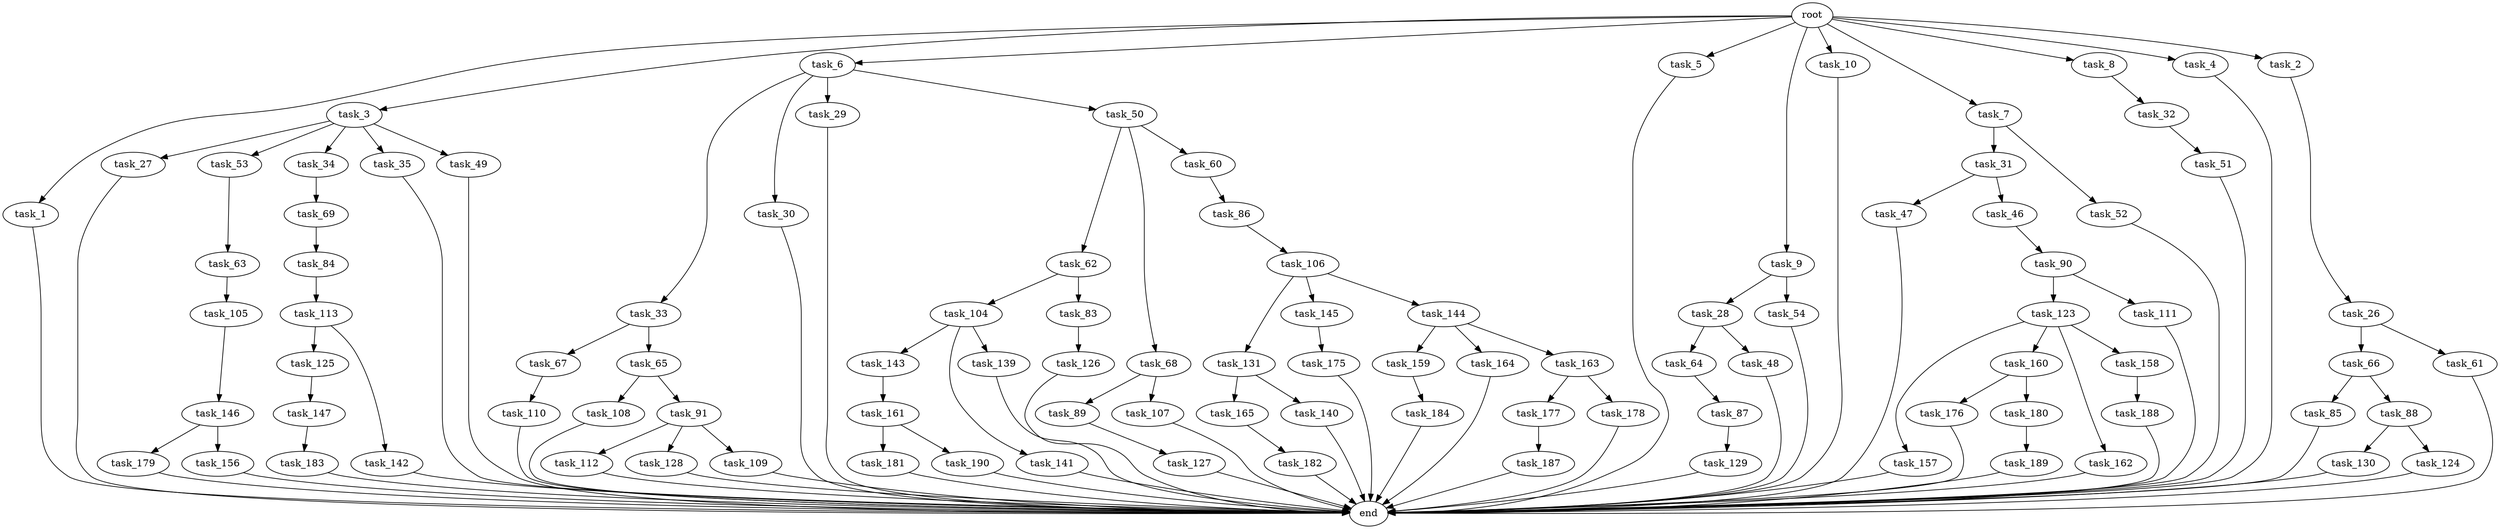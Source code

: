 digraph G {
  task_110 [size="77309411328.000000"];
  task_31 [size="695784701952.000000"];
  task_33 [size="695784701952.000000"];
  task_147 [size="34359738368.000000"];
  task_47 [size="214748364800.000000"];
  task_62 [size="77309411328.000000"];
  task_157 [size="77309411328.000000"];
  task_106 [size="420906795008.000000"];
  task_177 [size="309237645312.000000"];
  task_165 [size="695784701952.000000"];
  task_32 [size="214748364800.000000"];
  task_159 [size="137438953472.000000"];
  task_123 [size="34359738368.000000"];
  task_30 [size="695784701952.000000"];
  task_111 [size="34359738368.000000"];
  end [size="0.000000"];
  task_27 [size="77309411328.000000"];
  task_164 [size="137438953472.000000"];
  task_104 [size="549755813888.000000"];
  task_143 [size="137438953472.000000"];
  task_53 [size="77309411328.000000"];
  task_112 [size="309237645312.000000"];
  task_1 [size="1024.000000"];
  task_66 [size="549755813888.000000"];
  task_61 [size="549755813888.000000"];
  task_3 [size="1024.000000"];
  task_6 [size="1024.000000"];
  task_161 [size="420906795008.000000"];
  task_85 [size="309237645312.000000"];
  task_160 [size="77309411328.000000"];
  task_26 [size="858993459200.000000"];
  task_131 [size="549755813888.000000"];
  task_5 [size="1024.000000"];
  task_141 [size="137438953472.000000"];
  task_145 [size="549755813888.000000"];
  task_183 [size="858993459200.000000"];
  task_188 [size="549755813888.000000"];
  task_162 [size="77309411328.000000"];
  task_146 [size="214748364800.000000"];
  task_34 [size="77309411328.000000"];
  task_51 [size="858993459200.000000"];
  task_9 [size="1024.000000"];
  task_68 [size="77309411328.000000"];
  task_175 [size="695784701952.000000"];
  task_67 [size="695784701952.000000"];
  task_29 [size="695784701952.000000"];
  task_182 [size="77309411328.000000"];
  task_176 [size="214748364800.000000"];
  task_179 [size="309237645312.000000"];
  task_89 [size="420906795008.000000"];
  task_64 [size="309237645312.000000"];
  task_35 [size="77309411328.000000"];
  task_140 [size="695784701952.000000"];
  task_180 [size="214748364800.000000"];
  task_108 [size="77309411328.000000"];
  task_130 [size="34359738368.000000"];
  task_10 [size="1024.000000"];
  task_69 [size="214748364800.000000"];
  task_46 [size="214748364800.000000"];
  task_90 [size="214748364800.000000"];
  task_28 [size="34359738368.000000"];
  task_91 [size="77309411328.000000"];
  task_125 [size="695784701952.000000"];
  task_52 [size="695784701952.000000"];
  task_189 [size="420906795008.000000"];
  task_129 [size="137438953472.000000"];
  task_158 [size="77309411328.000000"];
  task_187 [size="34359738368.000000"];
  task_107 [size="420906795008.000000"];
  task_84 [size="309237645312.000000"];
  task_88 [size="309237645312.000000"];
  task_60 [size="77309411328.000000"];
  task_184 [size="858993459200.000000"];
  task_126 [size="695784701952.000000"];
  task_7 [size="1024.000000"];
  task_50 [size="695784701952.000000"];
  task_48 [size="309237645312.000000"];
  task_8 [size="1024.000000"];
  task_128 [size="309237645312.000000"];
  root [size="0.000000"];
  task_49 [size="77309411328.000000"];
  task_127 [size="137438953472.000000"];
  task_124 [size="34359738368.000000"];
  task_156 [size="309237645312.000000"];
  task_139 [size="137438953472.000000"];
  task_163 [size="137438953472.000000"];
  task_142 [size="695784701952.000000"];
  task_181 [size="858993459200.000000"];
  task_87 [size="420906795008.000000"];
  task_105 [size="77309411328.000000"];
  task_144 [size="549755813888.000000"];
  task_4 [size="1024.000000"];
  task_83 [size="549755813888.000000"];
  task_63 [size="420906795008.000000"];
  task_190 [size="858993459200.000000"];
  task_109 [size="309237645312.000000"];
  task_86 [size="695784701952.000000"];
  task_2 [size="1024.000000"];
  task_178 [size="309237645312.000000"];
  task_113 [size="34359738368.000000"];
  task_54 [size="34359738368.000000"];
  task_65 [size="695784701952.000000"];

  task_110 -> end [size="1.000000"];
  task_31 -> task_46 [size="209715200.000000"];
  task_31 -> task_47 [size="209715200.000000"];
  task_33 -> task_67 [size="679477248.000000"];
  task_33 -> task_65 [size="679477248.000000"];
  task_147 -> task_183 [size="838860800.000000"];
  task_47 -> end [size="1.000000"];
  task_62 -> task_83 [size="536870912.000000"];
  task_62 -> task_104 [size="536870912.000000"];
  task_157 -> end [size="1.000000"];
  task_106 -> task_145 [size="536870912.000000"];
  task_106 -> task_131 [size="536870912.000000"];
  task_106 -> task_144 [size="536870912.000000"];
  task_177 -> task_187 [size="33554432.000000"];
  task_165 -> task_182 [size="75497472.000000"];
  task_32 -> task_51 [size="838860800.000000"];
  task_159 -> task_184 [size="838860800.000000"];
  task_123 -> task_157 [size="75497472.000000"];
  task_123 -> task_158 [size="75497472.000000"];
  task_123 -> task_160 [size="75497472.000000"];
  task_123 -> task_162 [size="75497472.000000"];
  task_30 -> end [size="1.000000"];
  task_111 -> end [size="1.000000"];
  task_27 -> end [size="1.000000"];
  task_164 -> end [size="1.000000"];
  task_104 -> task_143 [size="134217728.000000"];
  task_104 -> task_139 [size="134217728.000000"];
  task_104 -> task_141 [size="134217728.000000"];
  task_143 -> task_161 [size="411041792.000000"];
  task_53 -> task_63 [size="411041792.000000"];
  task_112 -> end [size="1.000000"];
  task_1 -> end [size="1.000000"];
  task_66 -> task_88 [size="301989888.000000"];
  task_66 -> task_85 [size="301989888.000000"];
  task_61 -> end [size="1.000000"];
  task_3 -> task_27 [size="75497472.000000"];
  task_3 -> task_35 [size="75497472.000000"];
  task_3 -> task_34 [size="75497472.000000"];
  task_3 -> task_49 [size="75497472.000000"];
  task_3 -> task_53 [size="75497472.000000"];
  task_6 -> task_30 [size="679477248.000000"];
  task_6 -> task_33 [size="679477248.000000"];
  task_6 -> task_50 [size="679477248.000000"];
  task_6 -> task_29 [size="679477248.000000"];
  task_161 -> task_190 [size="838860800.000000"];
  task_161 -> task_181 [size="838860800.000000"];
  task_85 -> end [size="1.000000"];
  task_160 -> task_180 [size="209715200.000000"];
  task_160 -> task_176 [size="209715200.000000"];
  task_26 -> task_66 [size="536870912.000000"];
  task_26 -> task_61 [size="536870912.000000"];
  task_131 -> task_140 [size="679477248.000000"];
  task_131 -> task_165 [size="679477248.000000"];
  task_5 -> end [size="1.000000"];
  task_141 -> end [size="1.000000"];
  task_145 -> task_175 [size="679477248.000000"];
  task_183 -> end [size="1.000000"];
  task_188 -> end [size="1.000000"];
  task_162 -> end [size="1.000000"];
  task_146 -> task_156 [size="301989888.000000"];
  task_146 -> task_179 [size="301989888.000000"];
  task_34 -> task_69 [size="209715200.000000"];
  task_51 -> end [size="1.000000"];
  task_9 -> task_28 [size="33554432.000000"];
  task_9 -> task_54 [size="33554432.000000"];
  task_68 -> task_89 [size="411041792.000000"];
  task_68 -> task_107 [size="411041792.000000"];
  task_175 -> end [size="1.000000"];
  task_67 -> task_110 [size="75497472.000000"];
  task_29 -> end [size="1.000000"];
  task_182 -> end [size="1.000000"];
  task_176 -> end [size="1.000000"];
  task_179 -> end [size="1.000000"];
  task_89 -> task_127 [size="134217728.000000"];
  task_64 -> task_87 [size="411041792.000000"];
  task_35 -> end [size="1.000000"];
  task_140 -> end [size="1.000000"];
  task_180 -> task_189 [size="411041792.000000"];
  task_108 -> end [size="1.000000"];
  task_130 -> end [size="1.000000"];
  task_10 -> end [size="1.000000"];
  task_69 -> task_84 [size="301989888.000000"];
  task_46 -> task_90 [size="209715200.000000"];
  task_90 -> task_111 [size="33554432.000000"];
  task_90 -> task_123 [size="33554432.000000"];
  task_28 -> task_48 [size="301989888.000000"];
  task_28 -> task_64 [size="301989888.000000"];
  task_91 -> task_112 [size="301989888.000000"];
  task_91 -> task_109 [size="301989888.000000"];
  task_91 -> task_128 [size="301989888.000000"];
  task_125 -> task_147 [size="33554432.000000"];
  task_52 -> end [size="1.000000"];
  task_189 -> end [size="1.000000"];
  task_129 -> end [size="1.000000"];
  task_158 -> task_188 [size="536870912.000000"];
  task_187 -> end [size="1.000000"];
  task_107 -> end [size="1.000000"];
  task_84 -> task_113 [size="33554432.000000"];
  task_88 -> task_130 [size="33554432.000000"];
  task_88 -> task_124 [size="33554432.000000"];
  task_60 -> task_86 [size="679477248.000000"];
  task_184 -> end [size="1.000000"];
  task_126 -> end [size="1.000000"];
  task_7 -> task_31 [size="679477248.000000"];
  task_7 -> task_52 [size="679477248.000000"];
  task_50 -> task_62 [size="75497472.000000"];
  task_50 -> task_68 [size="75497472.000000"];
  task_50 -> task_60 [size="75497472.000000"];
  task_48 -> end [size="1.000000"];
  task_8 -> task_32 [size="209715200.000000"];
  task_128 -> end [size="1.000000"];
  root -> task_9 [size="1.000000"];
  root -> task_5 [size="1.000000"];
  root -> task_7 [size="1.000000"];
  root -> task_10 [size="1.000000"];
  root -> task_2 [size="1.000000"];
  root -> task_1 [size="1.000000"];
  root -> task_8 [size="1.000000"];
  root -> task_4 [size="1.000000"];
  root -> task_3 [size="1.000000"];
  root -> task_6 [size="1.000000"];
  task_49 -> end [size="1.000000"];
  task_127 -> end [size="1.000000"];
  task_124 -> end [size="1.000000"];
  task_156 -> end [size="1.000000"];
  task_139 -> end [size="1.000000"];
  task_163 -> task_177 [size="301989888.000000"];
  task_163 -> task_178 [size="301989888.000000"];
  task_142 -> end [size="1.000000"];
  task_181 -> end [size="1.000000"];
  task_87 -> task_129 [size="134217728.000000"];
  task_105 -> task_146 [size="209715200.000000"];
  task_144 -> task_163 [size="134217728.000000"];
  task_144 -> task_164 [size="134217728.000000"];
  task_144 -> task_159 [size="134217728.000000"];
  task_4 -> end [size="1.000000"];
  task_83 -> task_126 [size="679477248.000000"];
  task_63 -> task_105 [size="75497472.000000"];
  task_190 -> end [size="1.000000"];
  task_109 -> end [size="1.000000"];
  task_86 -> task_106 [size="411041792.000000"];
  task_2 -> task_26 [size="838860800.000000"];
  task_178 -> end [size="1.000000"];
  task_113 -> task_142 [size="679477248.000000"];
  task_113 -> task_125 [size="679477248.000000"];
  task_54 -> end [size="1.000000"];
  task_65 -> task_91 [size="75497472.000000"];
  task_65 -> task_108 [size="75497472.000000"];
}
